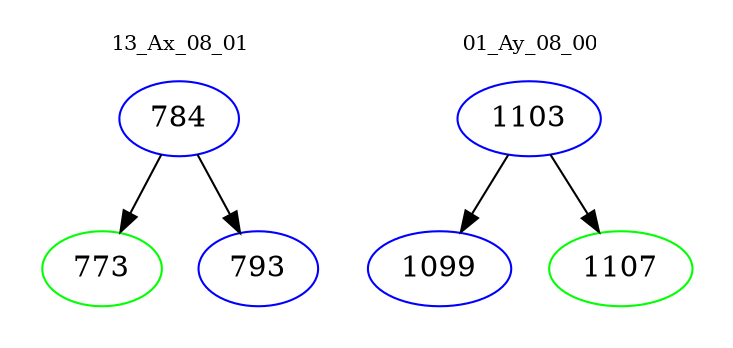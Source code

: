 digraph{
subgraph cluster_0 {
color = white
label = "13_Ax_08_01";
fontsize=10;
T0_784 [label="784", color="blue"]
T0_784 -> T0_773 [color="black"]
T0_773 [label="773", color="green"]
T0_784 -> T0_793 [color="black"]
T0_793 [label="793", color="blue"]
}
subgraph cluster_1 {
color = white
label = "01_Ay_08_00";
fontsize=10;
T1_1103 [label="1103", color="blue"]
T1_1103 -> T1_1099 [color="black"]
T1_1099 [label="1099", color="blue"]
T1_1103 -> T1_1107 [color="black"]
T1_1107 [label="1107", color="green"]
}
}
